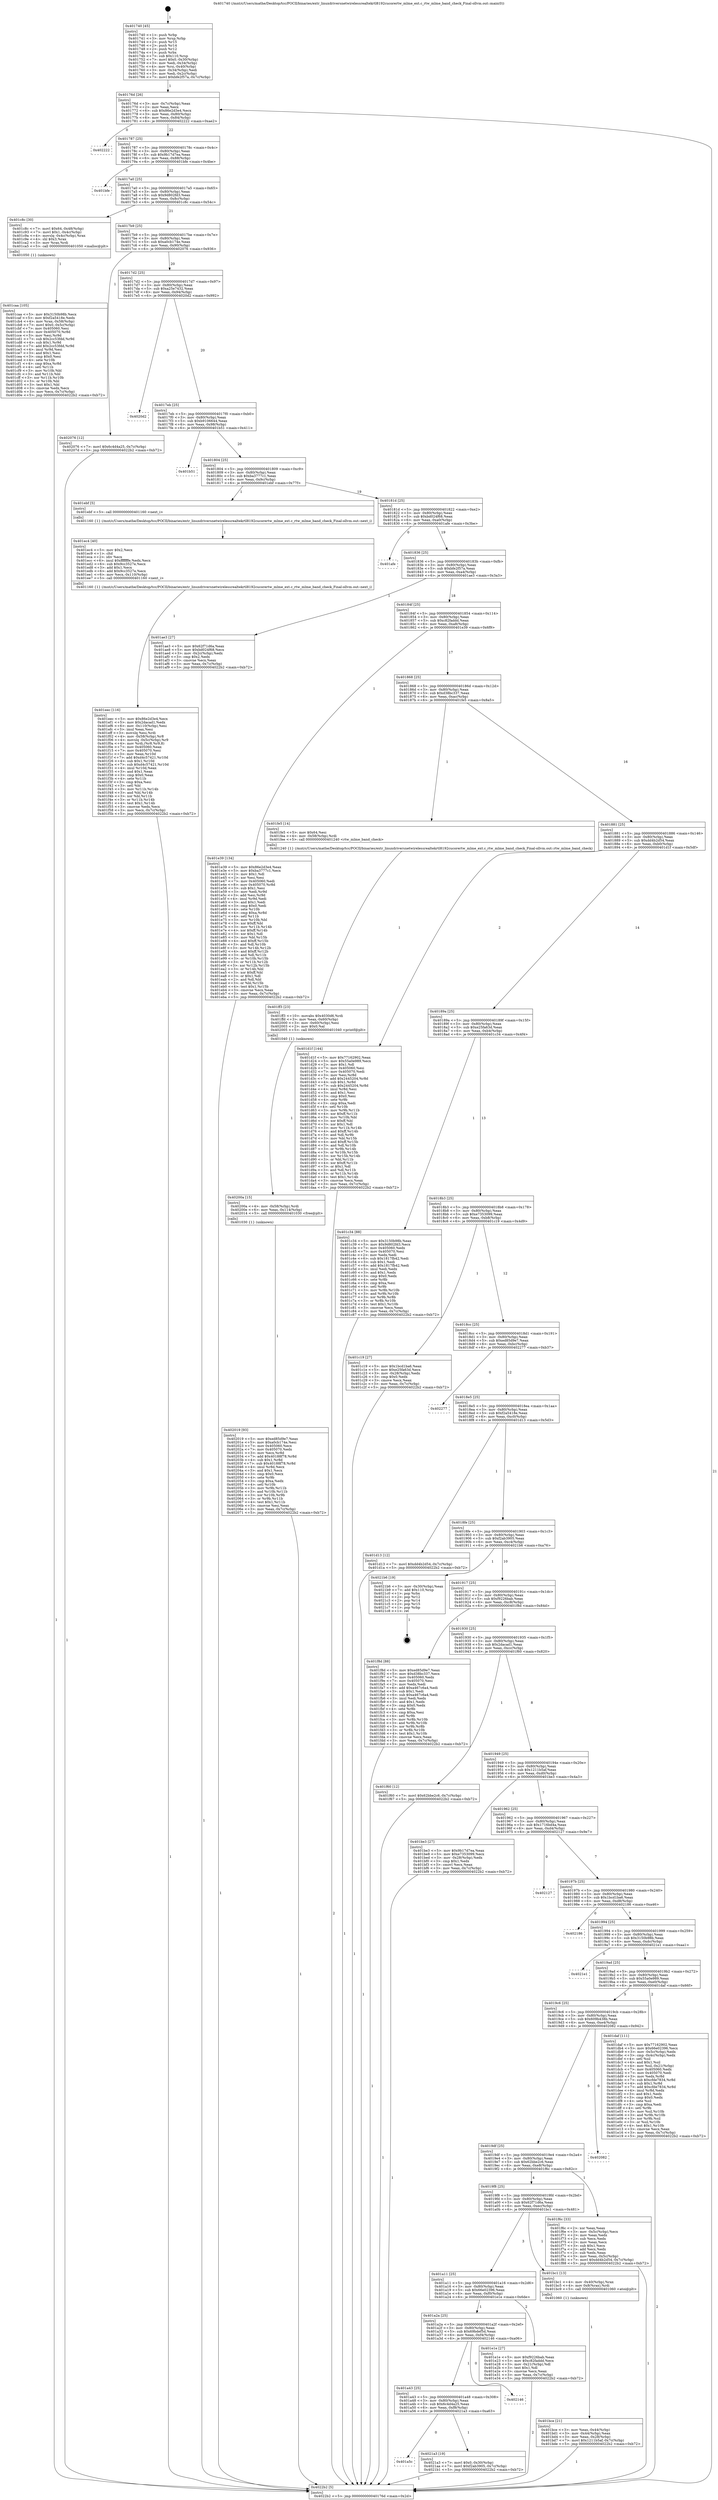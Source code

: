 digraph "0x401740" {
  label = "0x401740 (/mnt/c/Users/mathe/Desktop/tcc/POCII/binaries/extr_linuxdriversnetwirelessrealtekrtl8192cucorertw_mlme_ext.c_rtw_mlme_band_check_Final-ollvm.out::main(0))"
  labelloc = "t"
  node[shape=record]

  Entry [label="",width=0.3,height=0.3,shape=circle,fillcolor=black,style=filled]
  "0x40176d" [label="{
     0x40176d [26]\l
     | [instrs]\l
     &nbsp;&nbsp;0x40176d \<+3\>: mov -0x7c(%rbp),%eax\l
     &nbsp;&nbsp;0x401770 \<+2\>: mov %eax,%ecx\l
     &nbsp;&nbsp;0x401772 \<+6\>: sub $0x86e2d3e4,%ecx\l
     &nbsp;&nbsp;0x401778 \<+3\>: mov %eax,-0x80(%rbp)\l
     &nbsp;&nbsp;0x40177b \<+6\>: mov %ecx,-0x84(%rbp)\l
     &nbsp;&nbsp;0x401781 \<+6\>: je 0000000000402222 \<main+0xae2\>\l
  }"]
  "0x402222" [label="{
     0x402222\l
  }", style=dashed]
  "0x401787" [label="{
     0x401787 [25]\l
     | [instrs]\l
     &nbsp;&nbsp;0x401787 \<+5\>: jmp 000000000040178c \<main+0x4c\>\l
     &nbsp;&nbsp;0x40178c \<+3\>: mov -0x80(%rbp),%eax\l
     &nbsp;&nbsp;0x40178f \<+5\>: sub $0x9b17d7ea,%eax\l
     &nbsp;&nbsp;0x401794 \<+6\>: mov %eax,-0x88(%rbp)\l
     &nbsp;&nbsp;0x40179a \<+6\>: je 0000000000401bfe \<main+0x4be\>\l
  }"]
  Exit [label="",width=0.3,height=0.3,shape=circle,fillcolor=black,style=filled,peripheries=2]
  "0x401bfe" [label="{
     0x401bfe\l
  }", style=dashed]
  "0x4017a0" [label="{
     0x4017a0 [25]\l
     | [instrs]\l
     &nbsp;&nbsp;0x4017a0 \<+5\>: jmp 00000000004017a5 \<main+0x65\>\l
     &nbsp;&nbsp;0x4017a5 \<+3\>: mov -0x80(%rbp),%eax\l
     &nbsp;&nbsp;0x4017a8 \<+5\>: sub $0x9d802fd3,%eax\l
     &nbsp;&nbsp;0x4017ad \<+6\>: mov %eax,-0x8c(%rbp)\l
     &nbsp;&nbsp;0x4017b3 \<+6\>: je 0000000000401c8c \<main+0x54c\>\l
  }"]
  "0x401a5c" [label="{
     0x401a5c\l
  }", style=dashed]
  "0x401c8c" [label="{
     0x401c8c [30]\l
     | [instrs]\l
     &nbsp;&nbsp;0x401c8c \<+7\>: movl $0x64,-0x48(%rbp)\l
     &nbsp;&nbsp;0x401c93 \<+7\>: movl $0x1,-0x4c(%rbp)\l
     &nbsp;&nbsp;0x401c9a \<+4\>: movslq -0x4c(%rbp),%rax\l
     &nbsp;&nbsp;0x401c9e \<+4\>: shl $0x3,%rax\l
     &nbsp;&nbsp;0x401ca2 \<+3\>: mov %rax,%rdi\l
     &nbsp;&nbsp;0x401ca5 \<+5\>: call 0000000000401050 \<malloc@plt\>\l
     | [calls]\l
     &nbsp;&nbsp;0x401050 \{1\} (unknown)\l
  }"]
  "0x4017b9" [label="{
     0x4017b9 [25]\l
     | [instrs]\l
     &nbsp;&nbsp;0x4017b9 \<+5\>: jmp 00000000004017be \<main+0x7e\>\l
     &nbsp;&nbsp;0x4017be \<+3\>: mov -0x80(%rbp),%eax\l
     &nbsp;&nbsp;0x4017c1 \<+5\>: sub $0xa0cb174e,%eax\l
     &nbsp;&nbsp;0x4017c6 \<+6\>: mov %eax,-0x90(%rbp)\l
     &nbsp;&nbsp;0x4017cc \<+6\>: je 0000000000402076 \<main+0x936\>\l
  }"]
  "0x4021a3" [label="{
     0x4021a3 [19]\l
     | [instrs]\l
     &nbsp;&nbsp;0x4021a3 \<+7\>: movl $0x0,-0x30(%rbp)\l
     &nbsp;&nbsp;0x4021aa \<+7\>: movl $0xf2ab3905,-0x7c(%rbp)\l
     &nbsp;&nbsp;0x4021b1 \<+5\>: jmp 00000000004022b2 \<main+0xb72\>\l
  }"]
  "0x402076" [label="{
     0x402076 [12]\l
     | [instrs]\l
     &nbsp;&nbsp;0x402076 \<+7\>: movl $0x6c4d4a25,-0x7c(%rbp)\l
     &nbsp;&nbsp;0x40207d \<+5\>: jmp 00000000004022b2 \<main+0xb72\>\l
  }"]
  "0x4017d2" [label="{
     0x4017d2 [25]\l
     | [instrs]\l
     &nbsp;&nbsp;0x4017d2 \<+5\>: jmp 00000000004017d7 \<main+0x97\>\l
     &nbsp;&nbsp;0x4017d7 \<+3\>: mov -0x80(%rbp),%eax\l
     &nbsp;&nbsp;0x4017da \<+5\>: sub $0xa25e7432,%eax\l
     &nbsp;&nbsp;0x4017df \<+6\>: mov %eax,-0x94(%rbp)\l
     &nbsp;&nbsp;0x4017e5 \<+6\>: je 00000000004020d2 \<main+0x992\>\l
  }"]
  "0x401a43" [label="{
     0x401a43 [25]\l
     | [instrs]\l
     &nbsp;&nbsp;0x401a43 \<+5\>: jmp 0000000000401a48 \<main+0x308\>\l
     &nbsp;&nbsp;0x401a48 \<+3\>: mov -0x80(%rbp),%eax\l
     &nbsp;&nbsp;0x401a4b \<+5\>: sub $0x6c4d4a25,%eax\l
     &nbsp;&nbsp;0x401a50 \<+6\>: mov %eax,-0xf8(%rbp)\l
     &nbsp;&nbsp;0x401a56 \<+6\>: je 00000000004021a3 \<main+0xa63\>\l
  }"]
  "0x4020d2" [label="{
     0x4020d2\l
  }", style=dashed]
  "0x4017eb" [label="{
     0x4017eb [25]\l
     | [instrs]\l
     &nbsp;&nbsp;0x4017eb \<+5\>: jmp 00000000004017f0 \<main+0xb0\>\l
     &nbsp;&nbsp;0x4017f0 \<+3\>: mov -0x80(%rbp),%eax\l
     &nbsp;&nbsp;0x4017f3 \<+5\>: sub $0xb9106644,%eax\l
     &nbsp;&nbsp;0x4017f8 \<+6\>: mov %eax,-0x98(%rbp)\l
     &nbsp;&nbsp;0x4017fe \<+6\>: je 0000000000401b51 \<main+0x411\>\l
  }"]
  "0x402146" [label="{
     0x402146\l
  }", style=dashed]
  "0x401b51" [label="{
     0x401b51\l
  }", style=dashed]
  "0x401804" [label="{
     0x401804 [25]\l
     | [instrs]\l
     &nbsp;&nbsp;0x401804 \<+5\>: jmp 0000000000401809 \<main+0xc9\>\l
     &nbsp;&nbsp;0x401809 \<+3\>: mov -0x80(%rbp),%eax\l
     &nbsp;&nbsp;0x40180c \<+5\>: sub $0xba3777c1,%eax\l
     &nbsp;&nbsp;0x401811 \<+6\>: mov %eax,-0x9c(%rbp)\l
     &nbsp;&nbsp;0x401817 \<+6\>: je 0000000000401ebf \<main+0x77f\>\l
  }"]
  "0x402019" [label="{
     0x402019 [93]\l
     | [instrs]\l
     &nbsp;&nbsp;0x402019 \<+5\>: mov $0xed85d9e7,%eax\l
     &nbsp;&nbsp;0x40201e \<+5\>: mov $0xa0cb174e,%esi\l
     &nbsp;&nbsp;0x402023 \<+7\>: mov 0x405060,%ecx\l
     &nbsp;&nbsp;0x40202a \<+7\>: mov 0x405070,%edx\l
     &nbsp;&nbsp;0x402031 \<+3\>: mov %ecx,%r8d\l
     &nbsp;&nbsp;0x402034 \<+7\>: add $0x40188f78,%r8d\l
     &nbsp;&nbsp;0x40203b \<+4\>: sub $0x1,%r8d\l
     &nbsp;&nbsp;0x40203f \<+7\>: sub $0x40188f78,%r8d\l
     &nbsp;&nbsp;0x402046 \<+4\>: imul %r8d,%ecx\l
     &nbsp;&nbsp;0x40204a \<+3\>: and $0x1,%ecx\l
     &nbsp;&nbsp;0x40204d \<+3\>: cmp $0x0,%ecx\l
     &nbsp;&nbsp;0x402050 \<+4\>: sete %r9b\l
     &nbsp;&nbsp;0x402054 \<+3\>: cmp $0xa,%edx\l
     &nbsp;&nbsp;0x402057 \<+4\>: setl %r10b\l
     &nbsp;&nbsp;0x40205b \<+3\>: mov %r9b,%r11b\l
     &nbsp;&nbsp;0x40205e \<+3\>: and %r10b,%r11b\l
     &nbsp;&nbsp;0x402061 \<+3\>: xor %r10b,%r9b\l
     &nbsp;&nbsp;0x402064 \<+3\>: or %r9b,%r11b\l
     &nbsp;&nbsp;0x402067 \<+4\>: test $0x1,%r11b\l
     &nbsp;&nbsp;0x40206b \<+3\>: cmovne %esi,%eax\l
     &nbsp;&nbsp;0x40206e \<+3\>: mov %eax,-0x7c(%rbp)\l
     &nbsp;&nbsp;0x402071 \<+5\>: jmp 00000000004022b2 \<main+0xb72\>\l
  }"]
  "0x401ebf" [label="{
     0x401ebf [5]\l
     | [instrs]\l
     &nbsp;&nbsp;0x401ebf \<+5\>: call 0000000000401160 \<next_i\>\l
     | [calls]\l
     &nbsp;&nbsp;0x401160 \{1\} (/mnt/c/Users/mathe/Desktop/tcc/POCII/binaries/extr_linuxdriversnetwirelessrealtekrtl8192cucorertw_mlme_ext.c_rtw_mlme_band_check_Final-ollvm.out::next_i)\l
  }"]
  "0x40181d" [label="{
     0x40181d [25]\l
     | [instrs]\l
     &nbsp;&nbsp;0x40181d \<+5\>: jmp 0000000000401822 \<main+0xe2\>\l
     &nbsp;&nbsp;0x401822 \<+3\>: mov -0x80(%rbp),%eax\l
     &nbsp;&nbsp;0x401825 \<+5\>: sub $0xbd024f68,%eax\l
     &nbsp;&nbsp;0x40182a \<+6\>: mov %eax,-0xa0(%rbp)\l
     &nbsp;&nbsp;0x401830 \<+6\>: je 0000000000401afe \<main+0x3be\>\l
  }"]
  "0x40200a" [label="{
     0x40200a [15]\l
     | [instrs]\l
     &nbsp;&nbsp;0x40200a \<+4\>: mov -0x58(%rbp),%rdi\l
     &nbsp;&nbsp;0x40200e \<+6\>: mov %eax,-0x114(%rbp)\l
     &nbsp;&nbsp;0x402014 \<+5\>: call 0000000000401030 \<free@plt\>\l
     | [calls]\l
     &nbsp;&nbsp;0x401030 \{1\} (unknown)\l
  }"]
  "0x401afe" [label="{
     0x401afe\l
  }", style=dashed]
  "0x401836" [label="{
     0x401836 [25]\l
     | [instrs]\l
     &nbsp;&nbsp;0x401836 \<+5\>: jmp 000000000040183b \<main+0xfb\>\l
     &nbsp;&nbsp;0x40183b \<+3\>: mov -0x80(%rbp),%eax\l
     &nbsp;&nbsp;0x40183e \<+5\>: sub $0xbfe2f57a,%eax\l
     &nbsp;&nbsp;0x401843 \<+6\>: mov %eax,-0xa4(%rbp)\l
     &nbsp;&nbsp;0x401849 \<+6\>: je 0000000000401ae3 \<main+0x3a3\>\l
  }"]
  "0x401ff3" [label="{
     0x401ff3 [23]\l
     | [instrs]\l
     &nbsp;&nbsp;0x401ff3 \<+10\>: movabs $0x4030d6,%rdi\l
     &nbsp;&nbsp;0x401ffd \<+3\>: mov %eax,-0x60(%rbp)\l
     &nbsp;&nbsp;0x402000 \<+3\>: mov -0x60(%rbp),%esi\l
     &nbsp;&nbsp;0x402003 \<+2\>: mov $0x0,%al\l
     &nbsp;&nbsp;0x402005 \<+5\>: call 0000000000401040 \<printf@plt\>\l
     | [calls]\l
     &nbsp;&nbsp;0x401040 \{1\} (unknown)\l
  }"]
  "0x401ae3" [label="{
     0x401ae3 [27]\l
     | [instrs]\l
     &nbsp;&nbsp;0x401ae3 \<+5\>: mov $0x62f71d6a,%eax\l
     &nbsp;&nbsp;0x401ae8 \<+5\>: mov $0xbd024f68,%ecx\l
     &nbsp;&nbsp;0x401aed \<+3\>: mov -0x2c(%rbp),%edx\l
     &nbsp;&nbsp;0x401af0 \<+3\>: cmp $0x2,%edx\l
     &nbsp;&nbsp;0x401af3 \<+3\>: cmovne %ecx,%eax\l
     &nbsp;&nbsp;0x401af6 \<+3\>: mov %eax,-0x7c(%rbp)\l
     &nbsp;&nbsp;0x401af9 \<+5\>: jmp 00000000004022b2 \<main+0xb72\>\l
  }"]
  "0x40184f" [label="{
     0x40184f [25]\l
     | [instrs]\l
     &nbsp;&nbsp;0x40184f \<+5\>: jmp 0000000000401854 \<main+0x114\>\l
     &nbsp;&nbsp;0x401854 \<+3\>: mov -0x80(%rbp),%eax\l
     &nbsp;&nbsp;0x401857 \<+5\>: sub $0xc82faddd,%eax\l
     &nbsp;&nbsp;0x40185c \<+6\>: mov %eax,-0xa8(%rbp)\l
     &nbsp;&nbsp;0x401862 \<+6\>: je 0000000000401e39 \<main+0x6f9\>\l
  }"]
  "0x4022b2" [label="{
     0x4022b2 [5]\l
     | [instrs]\l
     &nbsp;&nbsp;0x4022b2 \<+5\>: jmp 000000000040176d \<main+0x2d\>\l
  }"]
  "0x401740" [label="{
     0x401740 [45]\l
     | [instrs]\l
     &nbsp;&nbsp;0x401740 \<+1\>: push %rbp\l
     &nbsp;&nbsp;0x401741 \<+3\>: mov %rsp,%rbp\l
     &nbsp;&nbsp;0x401744 \<+2\>: push %r15\l
     &nbsp;&nbsp;0x401746 \<+2\>: push %r14\l
     &nbsp;&nbsp;0x401748 \<+2\>: push %r12\l
     &nbsp;&nbsp;0x40174a \<+1\>: push %rbx\l
     &nbsp;&nbsp;0x40174b \<+7\>: sub $0x110,%rsp\l
     &nbsp;&nbsp;0x401752 \<+7\>: movl $0x0,-0x30(%rbp)\l
     &nbsp;&nbsp;0x401759 \<+3\>: mov %edi,-0x34(%rbp)\l
     &nbsp;&nbsp;0x40175c \<+4\>: mov %rsi,-0x40(%rbp)\l
     &nbsp;&nbsp;0x401760 \<+3\>: mov -0x34(%rbp),%edi\l
     &nbsp;&nbsp;0x401763 \<+3\>: mov %edi,-0x2c(%rbp)\l
     &nbsp;&nbsp;0x401766 \<+7\>: movl $0xbfe2f57a,-0x7c(%rbp)\l
  }"]
  "0x401eec" [label="{
     0x401eec [116]\l
     | [instrs]\l
     &nbsp;&nbsp;0x401eec \<+5\>: mov $0x86e2d3e4,%ecx\l
     &nbsp;&nbsp;0x401ef1 \<+5\>: mov $0x2dacad1,%edx\l
     &nbsp;&nbsp;0x401ef6 \<+6\>: mov -0x110(%rbp),%esi\l
     &nbsp;&nbsp;0x401efc \<+3\>: imul %eax,%esi\l
     &nbsp;&nbsp;0x401eff \<+3\>: movslq %esi,%rdi\l
     &nbsp;&nbsp;0x401f02 \<+4\>: mov -0x58(%rbp),%r8\l
     &nbsp;&nbsp;0x401f06 \<+4\>: movslq -0x5c(%rbp),%r9\l
     &nbsp;&nbsp;0x401f0a \<+4\>: mov %rdi,(%r8,%r9,8)\l
     &nbsp;&nbsp;0x401f0e \<+7\>: mov 0x405060,%eax\l
     &nbsp;&nbsp;0x401f15 \<+7\>: mov 0x405070,%esi\l
     &nbsp;&nbsp;0x401f1c \<+3\>: mov %eax,%r10d\l
     &nbsp;&nbsp;0x401f1f \<+7\>: add $0xd4c57421,%r10d\l
     &nbsp;&nbsp;0x401f26 \<+4\>: sub $0x1,%r10d\l
     &nbsp;&nbsp;0x401f2a \<+7\>: sub $0xd4c57421,%r10d\l
     &nbsp;&nbsp;0x401f31 \<+4\>: imul %r10d,%eax\l
     &nbsp;&nbsp;0x401f35 \<+3\>: and $0x1,%eax\l
     &nbsp;&nbsp;0x401f38 \<+3\>: cmp $0x0,%eax\l
     &nbsp;&nbsp;0x401f3b \<+4\>: sete %r11b\l
     &nbsp;&nbsp;0x401f3f \<+3\>: cmp $0xa,%esi\l
     &nbsp;&nbsp;0x401f42 \<+3\>: setl %bl\l
     &nbsp;&nbsp;0x401f45 \<+3\>: mov %r11b,%r14b\l
     &nbsp;&nbsp;0x401f48 \<+3\>: and %bl,%r14b\l
     &nbsp;&nbsp;0x401f4b \<+3\>: xor %bl,%r11b\l
     &nbsp;&nbsp;0x401f4e \<+3\>: or %r11b,%r14b\l
     &nbsp;&nbsp;0x401f51 \<+4\>: test $0x1,%r14b\l
     &nbsp;&nbsp;0x401f55 \<+3\>: cmovne %edx,%ecx\l
     &nbsp;&nbsp;0x401f58 \<+3\>: mov %ecx,-0x7c(%rbp)\l
     &nbsp;&nbsp;0x401f5b \<+5\>: jmp 00000000004022b2 \<main+0xb72\>\l
  }"]
  "0x401e39" [label="{
     0x401e39 [134]\l
     | [instrs]\l
     &nbsp;&nbsp;0x401e39 \<+5\>: mov $0x86e2d3e4,%eax\l
     &nbsp;&nbsp;0x401e3e \<+5\>: mov $0xba3777c1,%ecx\l
     &nbsp;&nbsp;0x401e43 \<+2\>: mov $0x1,%dl\l
     &nbsp;&nbsp;0x401e45 \<+2\>: xor %esi,%esi\l
     &nbsp;&nbsp;0x401e47 \<+7\>: mov 0x405060,%edi\l
     &nbsp;&nbsp;0x401e4e \<+8\>: mov 0x405070,%r8d\l
     &nbsp;&nbsp;0x401e56 \<+3\>: sub $0x1,%esi\l
     &nbsp;&nbsp;0x401e59 \<+3\>: mov %edi,%r9d\l
     &nbsp;&nbsp;0x401e5c \<+3\>: add %esi,%r9d\l
     &nbsp;&nbsp;0x401e5f \<+4\>: imul %r9d,%edi\l
     &nbsp;&nbsp;0x401e63 \<+3\>: and $0x1,%edi\l
     &nbsp;&nbsp;0x401e66 \<+3\>: cmp $0x0,%edi\l
     &nbsp;&nbsp;0x401e69 \<+4\>: sete %r10b\l
     &nbsp;&nbsp;0x401e6d \<+4\>: cmp $0xa,%r8d\l
     &nbsp;&nbsp;0x401e71 \<+4\>: setl %r11b\l
     &nbsp;&nbsp;0x401e75 \<+3\>: mov %r10b,%bl\l
     &nbsp;&nbsp;0x401e78 \<+3\>: xor $0xff,%bl\l
     &nbsp;&nbsp;0x401e7b \<+3\>: mov %r11b,%r14b\l
     &nbsp;&nbsp;0x401e7e \<+4\>: xor $0xff,%r14b\l
     &nbsp;&nbsp;0x401e82 \<+3\>: xor $0x1,%dl\l
     &nbsp;&nbsp;0x401e85 \<+3\>: mov %bl,%r15b\l
     &nbsp;&nbsp;0x401e88 \<+4\>: and $0xff,%r15b\l
     &nbsp;&nbsp;0x401e8c \<+3\>: and %dl,%r10b\l
     &nbsp;&nbsp;0x401e8f \<+3\>: mov %r14b,%r12b\l
     &nbsp;&nbsp;0x401e92 \<+4\>: and $0xff,%r12b\l
     &nbsp;&nbsp;0x401e96 \<+3\>: and %dl,%r11b\l
     &nbsp;&nbsp;0x401e99 \<+3\>: or %r10b,%r15b\l
     &nbsp;&nbsp;0x401e9c \<+3\>: or %r11b,%r12b\l
     &nbsp;&nbsp;0x401e9f \<+3\>: xor %r12b,%r15b\l
     &nbsp;&nbsp;0x401ea2 \<+3\>: or %r14b,%bl\l
     &nbsp;&nbsp;0x401ea5 \<+3\>: xor $0xff,%bl\l
     &nbsp;&nbsp;0x401ea8 \<+3\>: or $0x1,%dl\l
     &nbsp;&nbsp;0x401eab \<+2\>: and %dl,%bl\l
     &nbsp;&nbsp;0x401ead \<+3\>: or %bl,%r15b\l
     &nbsp;&nbsp;0x401eb0 \<+4\>: test $0x1,%r15b\l
     &nbsp;&nbsp;0x401eb4 \<+3\>: cmovne %ecx,%eax\l
     &nbsp;&nbsp;0x401eb7 \<+3\>: mov %eax,-0x7c(%rbp)\l
     &nbsp;&nbsp;0x401eba \<+5\>: jmp 00000000004022b2 \<main+0xb72\>\l
  }"]
  "0x401868" [label="{
     0x401868 [25]\l
     | [instrs]\l
     &nbsp;&nbsp;0x401868 \<+5\>: jmp 000000000040186d \<main+0x12d\>\l
     &nbsp;&nbsp;0x40186d \<+3\>: mov -0x80(%rbp),%eax\l
     &nbsp;&nbsp;0x401870 \<+5\>: sub $0xd38bc337,%eax\l
     &nbsp;&nbsp;0x401875 \<+6\>: mov %eax,-0xac(%rbp)\l
     &nbsp;&nbsp;0x40187b \<+6\>: je 0000000000401fe5 \<main+0x8a5\>\l
  }"]
  "0x401ec4" [label="{
     0x401ec4 [40]\l
     | [instrs]\l
     &nbsp;&nbsp;0x401ec4 \<+5\>: mov $0x2,%ecx\l
     &nbsp;&nbsp;0x401ec9 \<+1\>: cltd\l
     &nbsp;&nbsp;0x401eca \<+2\>: idiv %ecx\l
     &nbsp;&nbsp;0x401ecc \<+6\>: imul $0xfffffffe,%edx,%ecx\l
     &nbsp;&nbsp;0x401ed2 \<+6\>: sub $0x9cc3527e,%ecx\l
     &nbsp;&nbsp;0x401ed8 \<+3\>: add $0x1,%ecx\l
     &nbsp;&nbsp;0x401edb \<+6\>: add $0x9cc3527e,%ecx\l
     &nbsp;&nbsp;0x401ee1 \<+6\>: mov %ecx,-0x110(%rbp)\l
     &nbsp;&nbsp;0x401ee7 \<+5\>: call 0000000000401160 \<next_i\>\l
     | [calls]\l
     &nbsp;&nbsp;0x401160 \{1\} (/mnt/c/Users/mathe/Desktop/tcc/POCII/binaries/extr_linuxdriversnetwirelessrealtekrtl8192cucorertw_mlme_ext.c_rtw_mlme_band_check_Final-ollvm.out::next_i)\l
  }"]
  "0x401fe5" [label="{
     0x401fe5 [14]\l
     | [instrs]\l
     &nbsp;&nbsp;0x401fe5 \<+5\>: mov $0x64,%esi\l
     &nbsp;&nbsp;0x401fea \<+4\>: mov -0x58(%rbp),%rdi\l
     &nbsp;&nbsp;0x401fee \<+5\>: call 0000000000401240 \<rtw_mlme_band_check\>\l
     | [calls]\l
     &nbsp;&nbsp;0x401240 \{1\} (/mnt/c/Users/mathe/Desktop/tcc/POCII/binaries/extr_linuxdriversnetwirelessrealtekrtl8192cucorertw_mlme_ext.c_rtw_mlme_band_check_Final-ollvm.out::rtw_mlme_band_check)\l
  }"]
  "0x401881" [label="{
     0x401881 [25]\l
     | [instrs]\l
     &nbsp;&nbsp;0x401881 \<+5\>: jmp 0000000000401886 \<main+0x146\>\l
     &nbsp;&nbsp;0x401886 \<+3\>: mov -0x80(%rbp),%eax\l
     &nbsp;&nbsp;0x401889 \<+5\>: sub $0xdd4b2d54,%eax\l
     &nbsp;&nbsp;0x40188e \<+6\>: mov %eax,-0xb0(%rbp)\l
     &nbsp;&nbsp;0x401894 \<+6\>: je 0000000000401d1f \<main+0x5df\>\l
  }"]
  "0x401a2a" [label="{
     0x401a2a [25]\l
     | [instrs]\l
     &nbsp;&nbsp;0x401a2a \<+5\>: jmp 0000000000401a2f \<main+0x2ef\>\l
     &nbsp;&nbsp;0x401a2f \<+3\>: mov -0x80(%rbp),%eax\l
     &nbsp;&nbsp;0x401a32 \<+5\>: sub $0x69bdef5d,%eax\l
     &nbsp;&nbsp;0x401a37 \<+6\>: mov %eax,-0xf4(%rbp)\l
     &nbsp;&nbsp;0x401a3d \<+6\>: je 0000000000402146 \<main+0xa06\>\l
  }"]
  "0x401d1f" [label="{
     0x401d1f [144]\l
     | [instrs]\l
     &nbsp;&nbsp;0x401d1f \<+5\>: mov $0x77162902,%eax\l
     &nbsp;&nbsp;0x401d24 \<+5\>: mov $0x55a0e989,%ecx\l
     &nbsp;&nbsp;0x401d29 \<+2\>: mov $0x1,%dl\l
     &nbsp;&nbsp;0x401d2b \<+7\>: mov 0x405060,%esi\l
     &nbsp;&nbsp;0x401d32 \<+7\>: mov 0x405070,%edi\l
     &nbsp;&nbsp;0x401d39 \<+3\>: mov %esi,%r8d\l
     &nbsp;&nbsp;0x401d3c \<+7\>: add $0x2445204,%r8d\l
     &nbsp;&nbsp;0x401d43 \<+4\>: sub $0x1,%r8d\l
     &nbsp;&nbsp;0x401d47 \<+7\>: sub $0x2445204,%r8d\l
     &nbsp;&nbsp;0x401d4e \<+4\>: imul %r8d,%esi\l
     &nbsp;&nbsp;0x401d52 \<+3\>: and $0x1,%esi\l
     &nbsp;&nbsp;0x401d55 \<+3\>: cmp $0x0,%esi\l
     &nbsp;&nbsp;0x401d58 \<+4\>: sete %r9b\l
     &nbsp;&nbsp;0x401d5c \<+3\>: cmp $0xa,%edi\l
     &nbsp;&nbsp;0x401d5f \<+4\>: setl %r10b\l
     &nbsp;&nbsp;0x401d63 \<+3\>: mov %r9b,%r11b\l
     &nbsp;&nbsp;0x401d66 \<+4\>: xor $0xff,%r11b\l
     &nbsp;&nbsp;0x401d6a \<+3\>: mov %r10b,%bl\l
     &nbsp;&nbsp;0x401d6d \<+3\>: xor $0xff,%bl\l
     &nbsp;&nbsp;0x401d70 \<+3\>: xor $0x1,%dl\l
     &nbsp;&nbsp;0x401d73 \<+3\>: mov %r11b,%r14b\l
     &nbsp;&nbsp;0x401d76 \<+4\>: and $0xff,%r14b\l
     &nbsp;&nbsp;0x401d7a \<+3\>: and %dl,%r9b\l
     &nbsp;&nbsp;0x401d7d \<+3\>: mov %bl,%r15b\l
     &nbsp;&nbsp;0x401d80 \<+4\>: and $0xff,%r15b\l
     &nbsp;&nbsp;0x401d84 \<+3\>: and %dl,%r10b\l
     &nbsp;&nbsp;0x401d87 \<+3\>: or %r9b,%r14b\l
     &nbsp;&nbsp;0x401d8a \<+3\>: or %r10b,%r15b\l
     &nbsp;&nbsp;0x401d8d \<+3\>: xor %r15b,%r14b\l
     &nbsp;&nbsp;0x401d90 \<+3\>: or %bl,%r11b\l
     &nbsp;&nbsp;0x401d93 \<+4\>: xor $0xff,%r11b\l
     &nbsp;&nbsp;0x401d97 \<+3\>: or $0x1,%dl\l
     &nbsp;&nbsp;0x401d9a \<+3\>: and %dl,%r11b\l
     &nbsp;&nbsp;0x401d9d \<+3\>: or %r11b,%r14b\l
     &nbsp;&nbsp;0x401da0 \<+4\>: test $0x1,%r14b\l
     &nbsp;&nbsp;0x401da4 \<+3\>: cmovne %ecx,%eax\l
     &nbsp;&nbsp;0x401da7 \<+3\>: mov %eax,-0x7c(%rbp)\l
     &nbsp;&nbsp;0x401daa \<+5\>: jmp 00000000004022b2 \<main+0xb72\>\l
  }"]
  "0x40189a" [label="{
     0x40189a [25]\l
     | [instrs]\l
     &nbsp;&nbsp;0x40189a \<+5\>: jmp 000000000040189f \<main+0x15f\>\l
     &nbsp;&nbsp;0x40189f \<+3\>: mov -0x80(%rbp),%eax\l
     &nbsp;&nbsp;0x4018a2 \<+5\>: sub $0xe25fa63d,%eax\l
     &nbsp;&nbsp;0x4018a7 \<+6\>: mov %eax,-0xb4(%rbp)\l
     &nbsp;&nbsp;0x4018ad \<+6\>: je 0000000000401c34 \<main+0x4f4\>\l
  }"]
  "0x401e1e" [label="{
     0x401e1e [27]\l
     | [instrs]\l
     &nbsp;&nbsp;0x401e1e \<+5\>: mov $0xf9226bab,%eax\l
     &nbsp;&nbsp;0x401e23 \<+5\>: mov $0xc82faddd,%ecx\l
     &nbsp;&nbsp;0x401e28 \<+3\>: mov -0x21(%rbp),%dl\l
     &nbsp;&nbsp;0x401e2b \<+3\>: test $0x1,%dl\l
     &nbsp;&nbsp;0x401e2e \<+3\>: cmovne %ecx,%eax\l
     &nbsp;&nbsp;0x401e31 \<+3\>: mov %eax,-0x7c(%rbp)\l
     &nbsp;&nbsp;0x401e34 \<+5\>: jmp 00000000004022b2 \<main+0xb72\>\l
  }"]
  "0x401c34" [label="{
     0x401c34 [88]\l
     | [instrs]\l
     &nbsp;&nbsp;0x401c34 \<+5\>: mov $0x3150b98b,%eax\l
     &nbsp;&nbsp;0x401c39 \<+5\>: mov $0x9d802fd3,%ecx\l
     &nbsp;&nbsp;0x401c3e \<+7\>: mov 0x405060,%edx\l
     &nbsp;&nbsp;0x401c45 \<+7\>: mov 0x405070,%esi\l
     &nbsp;&nbsp;0x401c4c \<+2\>: mov %edx,%edi\l
     &nbsp;&nbsp;0x401c4e \<+6\>: sub $0x1817fb42,%edi\l
     &nbsp;&nbsp;0x401c54 \<+3\>: sub $0x1,%edi\l
     &nbsp;&nbsp;0x401c57 \<+6\>: add $0x1817fb42,%edi\l
     &nbsp;&nbsp;0x401c5d \<+3\>: imul %edi,%edx\l
     &nbsp;&nbsp;0x401c60 \<+3\>: and $0x1,%edx\l
     &nbsp;&nbsp;0x401c63 \<+3\>: cmp $0x0,%edx\l
     &nbsp;&nbsp;0x401c66 \<+4\>: sete %r8b\l
     &nbsp;&nbsp;0x401c6a \<+3\>: cmp $0xa,%esi\l
     &nbsp;&nbsp;0x401c6d \<+4\>: setl %r9b\l
     &nbsp;&nbsp;0x401c71 \<+3\>: mov %r8b,%r10b\l
     &nbsp;&nbsp;0x401c74 \<+3\>: and %r9b,%r10b\l
     &nbsp;&nbsp;0x401c77 \<+3\>: xor %r9b,%r8b\l
     &nbsp;&nbsp;0x401c7a \<+3\>: or %r8b,%r10b\l
     &nbsp;&nbsp;0x401c7d \<+4\>: test $0x1,%r10b\l
     &nbsp;&nbsp;0x401c81 \<+3\>: cmovne %ecx,%eax\l
     &nbsp;&nbsp;0x401c84 \<+3\>: mov %eax,-0x7c(%rbp)\l
     &nbsp;&nbsp;0x401c87 \<+5\>: jmp 00000000004022b2 \<main+0xb72\>\l
  }"]
  "0x4018b3" [label="{
     0x4018b3 [25]\l
     | [instrs]\l
     &nbsp;&nbsp;0x4018b3 \<+5\>: jmp 00000000004018b8 \<main+0x178\>\l
     &nbsp;&nbsp;0x4018b8 \<+3\>: mov -0x80(%rbp),%eax\l
     &nbsp;&nbsp;0x4018bb \<+5\>: sub $0xe7353099,%eax\l
     &nbsp;&nbsp;0x4018c0 \<+6\>: mov %eax,-0xb8(%rbp)\l
     &nbsp;&nbsp;0x4018c6 \<+6\>: je 0000000000401c19 \<main+0x4d9\>\l
  }"]
  "0x401caa" [label="{
     0x401caa [105]\l
     | [instrs]\l
     &nbsp;&nbsp;0x401caa \<+5\>: mov $0x3150b98b,%ecx\l
     &nbsp;&nbsp;0x401caf \<+5\>: mov $0xf2a5418e,%edx\l
     &nbsp;&nbsp;0x401cb4 \<+4\>: mov %rax,-0x58(%rbp)\l
     &nbsp;&nbsp;0x401cb8 \<+7\>: movl $0x0,-0x5c(%rbp)\l
     &nbsp;&nbsp;0x401cbf \<+7\>: mov 0x405060,%esi\l
     &nbsp;&nbsp;0x401cc6 \<+8\>: mov 0x405070,%r8d\l
     &nbsp;&nbsp;0x401cce \<+3\>: mov %esi,%r9d\l
     &nbsp;&nbsp;0x401cd1 \<+7\>: sub $0x2cc53fdd,%r9d\l
     &nbsp;&nbsp;0x401cd8 \<+4\>: sub $0x1,%r9d\l
     &nbsp;&nbsp;0x401cdc \<+7\>: add $0x2cc53fdd,%r9d\l
     &nbsp;&nbsp;0x401ce3 \<+4\>: imul %r9d,%esi\l
     &nbsp;&nbsp;0x401ce7 \<+3\>: and $0x1,%esi\l
     &nbsp;&nbsp;0x401cea \<+3\>: cmp $0x0,%esi\l
     &nbsp;&nbsp;0x401ced \<+4\>: sete %r10b\l
     &nbsp;&nbsp;0x401cf1 \<+4\>: cmp $0xa,%r8d\l
     &nbsp;&nbsp;0x401cf5 \<+4\>: setl %r11b\l
     &nbsp;&nbsp;0x401cf9 \<+3\>: mov %r10b,%bl\l
     &nbsp;&nbsp;0x401cfc \<+3\>: and %r11b,%bl\l
     &nbsp;&nbsp;0x401cff \<+3\>: xor %r11b,%r10b\l
     &nbsp;&nbsp;0x401d02 \<+3\>: or %r10b,%bl\l
     &nbsp;&nbsp;0x401d05 \<+3\>: test $0x1,%bl\l
     &nbsp;&nbsp;0x401d08 \<+3\>: cmovne %edx,%ecx\l
     &nbsp;&nbsp;0x401d0b \<+3\>: mov %ecx,-0x7c(%rbp)\l
     &nbsp;&nbsp;0x401d0e \<+5\>: jmp 00000000004022b2 \<main+0xb72\>\l
  }"]
  "0x401c19" [label="{
     0x401c19 [27]\l
     | [instrs]\l
     &nbsp;&nbsp;0x401c19 \<+5\>: mov $0x1bcd1ba6,%eax\l
     &nbsp;&nbsp;0x401c1e \<+5\>: mov $0xe25fa63d,%ecx\l
     &nbsp;&nbsp;0x401c23 \<+3\>: mov -0x28(%rbp),%edx\l
     &nbsp;&nbsp;0x401c26 \<+3\>: cmp $0x0,%edx\l
     &nbsp;&nbsp;0x401c29 \<+3\>: cmove %ecx,%eax\l
     &nbsp;&nbsp;0x401c2c \<+3\>: mov %eax,-0x7c(%rbp)\l
     &nbsp;&nbsp;0x401c2f \<+5\>: jmp 00000000004022b2 \<main+0xb72\>\l
  }"]
  "0x4018cc" [label="{
     0x4018cc [25]\l
     | [instrs]\l
     &nbsp;&nbsp;0x4018cc \<+5\>: jmp 00000000004018d1 \<main+0x191\>\l
     &nbsp;&nbsp;0x4018d1 \<+3\>: mov -0x80(%rbp),%eax\l
     &nbsp;&nbsp;0x4018d4 \<+5\>: sub $0xed85d9e7,%eax\l
     &nbsp;&nbsp;0x4018d9 \<+6\>: mov %eax,-0xbc(%rbp)\l
     &nbsp;&nbsp;0x4018df \<+6\>: je 0000000000402277 \<main+0xb37\>\l
  }"]
  "0x401bce" [label="{
     0x401bce [21]\l
     | [instrs]\l
     &nbsp;&nbsp;0x401bce \<+3\>: mov %eax,-0x44(%rbp)\l
     &nbsp;&nbsp;0x401bd1 \<+3\>: mov -0x44(%rbp),%eax\l
     &nbsp;&nbsp;0x401bd4 \<+3\>: mov %eax,-0x28(%rbp)\l
     &nbsp;&nbsp;0x401bd7 \<+7\>: movl $0x1211b5af,-0x7c(%rbp)\l
     &nbsp;&nbsp;0x401bde \<+5\>: jmp 00000000004022b2 \<main+0xb72\>\l
  }"]
  "0x402277" [label="{
     0x402277\l
  }", style=dashed]
  "0x4018e5" [label="{
     0x4018e5 [25]\l
     | [instrs]\l
     &nbsp;&nbsp;0x4018e5 \<+5\>: jmp 00000000004018ea \<main+0x1aa\>\l
     &nbsp;&nbsp;0x4018ea \<+3\>: mov -0x80(%rbp),%eax\l
     &nbsp;&nbsp;0x4018ed \<+5\>: sub $0xf2a5418e,%eax\l
     &nbsp;&nbsp;0x4018f2 \<+6\>: mov %eax,-0xc0(%rbp)\l
     &nbsp;&nbsp;0x4018f8 \<+6\>: je 0000000000401d13 \<main+0x5d3\>\l
  }"]
  "0x401a11" [label="{
     0x401a11 [25]\l
     | [instrs]\l
     &nbsp;&nbsp;0x401a11 \<+5\>: jmp 0000000000401a16 \<main+0x2d6\>\l
     &nbsp;&nbsp;0x401a16 \<+3\>: mov -0x80(%rbp),%eax\l
     &nbsp;&nbsp;0x401a19 \<+5\>: sub $0x66e02396,%eax\l
     &nbsp;&nbsp;0x401a1e \<+6\>: mov %eax,-0xf0(%rbp)\l
     &nbsp;&nbsp;0x401a24 \<+6\>: je 0000000000401e1e \<main+0x6de\>\l
  }"]
  "0x401d13" [label="{
     0x401d13 [12]\l
     | [instrs]\l
     &nbsp;&nbsp;0x401d13 \<+7\>: movl $0xdd4b2d54,-0x7c(%rbp)\l
     &nbsp;&nbsp;0x401d1a \<+5\>: jmp 00000000004022b2 \<main+0xb72\>\l
  }"]
  "0x4018fe" [label="{
     0x4018fe [25]\l
     | [instrs]\l
     &nbsp;&nbsp;0x4018fe \<+5\>: jmp 0000000000401903 \<main+0x1c3\>\l
     &nbsp;&nbsp;0x401903 \<+3\>: mov -0x80(%rbp),%eax\l
     &nbsp;&nbsp;0x401906 \<+5\>: sub $0xf2ab3905,%eax\l
     &nbsp;&nbsp;0x40190b \<+6\>: mov %eax,-0xc4(%rbp)\l
     &nbsp;&nbsp;0x401911 \<+6\>: je 00000000004021b6 \<main+0xa76\>\l
  }"]
  "0x401bc1" [label="{
     0x401bc1 [13]\l
     | [instrs]\l
     &nbsp;&nbsp;0x401bc1 \<+4\>: mov -0x40(%rbp),%rax\l
     &nbsp;&nbsp;0x401bc5 \<+4\>: mov 0x8(%rax),%rdi\l
     &nbsp;&nbsp;0x401bc9 \<+5\>: call 0000000000401060 \<atoi@plt\>\l
     | [calls]\l
     &nbsp;&nbsp;0x401060 \{1\} (unknown)\l
  }"]
  "0x4021b6" [label="{
     0x4021b6 [19]\l
     | [instrs]\l
     &nbsp;&nbsp;0x4021b6 \<+3\>: mov -0x30(%rbp),%eax\l
     &nbsp;&nbsp;0x4021b9 \<+7\>: add $0x110,%rsp\l
     &nbsp;&nbsp;0x4021c0 \<+1\>: pop %rbx\l
     &nbsp;&nbsp;0x4021c1 \<+2\>: pop %r12\l
     &nbsp;&nbsp;0x4021c3 \<+2\>: pop %r14\l
     &nbsp;&nbsp;0x4021c5 \<+2\>: pop %r15\l
     &nbsp;&nbsp;0x4021c7 \<+1\>: pop %rbp\l
     &nbsp;&nbsp;0x4021c8 \<+1\>: ret\l
  }"]
  "0x401917" [label="{
     0x401917 [25]\l
     | [instrs]\l
     &nbsp;&nbsp;0x401917 \<+5\>: jmp 000000000040191c \<main+0x1dc\>\l
     &nbsp;&nbsp;0x40191c \<+3\>: mov -0x80(%rbp),%eax\l
     &nbsp;&nbsp;0x40191f \<+5\>: sub $0xf9226bab,%eax\l
     &nbsp;&nbsp;0x401924 \<+6\>: mov %eax,-0xc8(%rbp)\l
     &nbsp;&nbsp;0x40192a \<+6\>: je 0000000000401f8d \<main+0x84d\>\l
  }"]
  "0x4019f8" [label="{
     0x4019f8 [25]\l
     | [instrs]\l
     &nbsp;&nbsp;0x4019f8 \<+5\>: jmp 00000000004019fd \<main+0x2bd\>\l
     &nbsp;&nbsp;0x4019fd \<+3\>: mov -0x80(%rbp),%eax\l
     &nbsp;&nbsp;0x401a00 \<+5\>: sub $0x62f71d6a,%eax\l
     &nbsp;&nbsp;0x401a05 \<+6\>: mov %eax,-0xec(%rbp)\l
     &nbsp;&nbsp;0x401a0b \<+6\>: je 0000000000401bc1 \<main+0x481\>\l
  }"]
  "0x401f8d" [label="{
     0x401f8d [88]\l
     | [instrs]\l
     &nbsp;&nbsp;0x401f8d \<+5\>: mov $0xed85d9e7,%eax\l
     &nbsp;&nbsp;0x401f92 \<+5\>: mov $0xd38bc337,%ecx\l
     &nbsp;&nbsp;0x401f97 \<+7\>: mov 0x405060,%edx\l
     &nbsp;&nbsp;0x401f9e \<+7\>: mov 0x405070,%esi\l
     &nbsp;&nbsp;0x401fa5 \<+2\>: mov %edx,%edi\l
     &nbsp;&nbsp;0x401fa7 \<+6\>: add $0xa467c6a4,%edi\l
     &nbsp;&nbsp;0x401fad \<+3\>: sub $0x1,%edi\l
     &nbsp;&nbsp;0x401fb0 \<+6\>: sub $0xa467c6a4,%edi\l
     &nbsp;&nbsp;0x401fb6 \<+3\>: imul %edi,%edx\l
     &nbsp;&nbsp;0x401fb9 \<+3\>: and $0x1,%edx\l
     &nbsp;&nbsp;0x401fbc \<+3\>: cmp $0x0,%edx\l
     &nbsp;&nbsp;0x401fbf \<+4\>: sete %r8b\l
     &nbsp;&nbsp;0x401fc3 \<+3\>: cmp $0xa,%esi\l
     &nbsp;&nbsp;0x401fc6 \<+4\>: setl %r9b\l
     &nbsp;&nbsp;0x401fca \<+3\>: mov %r8b,%r10b\l
     &nbsp;&nbsp;0x401fcd \<+3\>: and %r9b,%r10b\l
     &nbsp;&nbsp;0x401fd0 \<+3\>: xor %r9b,%r8b\l
     &nbsp;&nbsp;0x401fd3 \<+3\>: or %r8b,%r10b\l
     &nbsp;&nbsp;0x401fd6 \<+4\>: test $0x1,%r10b\l
     &nbsp;&nbsp;0x401fda \<+3\>: cmovne %ecx,%eax\l
     &nbsp;&nbsp;0x401fdd \<+3\>: mov %eax,-0x7c(%rbp)\l
     &nbsp;&nbsp;0x401fe0 \<+5\>: jmp 00000000004022b2 \<main+0xb72\>\l
  }"]
  "0x401930" [label="{
     0x401930 [25]\l
     | [instrs]\l
     &nbsp;&nbsp;0x401930 \<+5\>: jmp 0000000000401935 \<main+0x1f5\>\l
     &nbsp;&nbsp;0x401935 \<+3\>: mov -0x80(%rbp),%eax\l
     &nbsp;&nbsp;0x401938 \<+5\>: sub $0x2dacad1,%eax\l
     &nbsp;&nbsp;0x40193d \<+6\>: mov %eax,-0xcc(%rbp)\l
     &nbsp;&nbsp;0x401943 \<+6\>: je 0000000000401f60 \<main+0x820\>\l
  }"]
  "0x401f6c" [label="{
     0x401f6c [33]\l
     | [instrs]\l
     &nbsp;&nbsp;0x401f6c \<+2\>: xor %eax,%eax\l
     &nbsp;&nbsp;0x401f6e \<+3\>: mov -0x5c(%rbp),%ecx\l
     &nbsp;&nbsp;0x401f71 \<+2\>: mov %eax,%edx\l
     &nbsp;&nbsp;0x401f73 \<+2\>: sub %ecx,%edx\l
     &nbsp;&nbsp;0x401f75 \<+2\>: mov %eax,%ecx\l
     &nbsp;&nbsp;0x401f77 \<+3\>: sub $0x1,%ecx\l
     &nbsp;&nbsp;0x401f7a \<+2\>: add %ecx,%edx\l
     &nbsp;&nbsp;0x401f7c \<+2\>: sub %edx,%eax\l
     &nbsp;&nbsp;0x401f7e \<+3\>: mov %eax,-0x5c(%rbp)\l
     &nbsp;&nbsp;0x401f81 \<+7\>: movl $0xdd4b2d54,-0x7c(%rbp)\l
     &nbsp;&nbsp;0x401f88 \<+5\>: jmp 00000000004022b2 \<main+0xb72\>\l
  }"]
  "0x401f60" [label="{
     0x401f60 [12]\l
     | [instrs]\l
     &nbsp;&nbsp;0x401f60 \<+7\>: movl $0x62bbe2c6,-0x7c(%rbp)\l
     &nbsp;&nbsp;0x401f67 \<+5\>: jmp 00000000004022b2 \<main+0xb72\>\l
  }"]
  "0x401949" [label="{
     0x401949 [25]\l
     | [instrs]\l
     &nbsp;&nbsp;0x401949 \<+5\>: jmp 000000000040194e \<main+0x20e\>\l
     &nbsp;&nbsp;0x40194e \<+3\>: mov -0x80(%rbp),%eax\l
     &nbsp;&nbsp;0x401951 \<+5\>: sub $0x1211b5af,%eax\l
     &nbsp;&nbsp;0x401956 \<+6\>: mov %eax,-0xd0(%rbp)\l
     &nbsp;&nbsp;0x40195c \<+6\>: je 0000000000401be3 \<main+0x4a3\>\l
  }"]
  "0x4019df" [label="{
     0x4019df [25]\l
     | [instrs]\l
     &nbsp;&nbsp;0x4019df \<+5\>: jmp 00000000004019e4 \<main+0x2a4\>\l
     &nbsp;&nbsp;0x4019e4 \<+3\>: mov -0x80(%rbp),%eax\l
     &nbsp;&nbsp;0x4019e7 \<+5\>: sub $0x62bbe2c6,%eax\l
     &nbsp;&nbsp;0x4019ec \<+6\>: mov %eax,-0xe8(%rbp)\l
     &nbsp;&nbsp;0x4019f2 \<+6\>: je 0000000000401f6c \<main+0x82c\>\l
  }"]
  "0x401be3" [label="{
     0x401be3 [27]\l
     | [instrs]\l
     &nbsp;&nbsp;0x401be3 \<+5\>: mov $0x9b17d7ea,%eax\l
     &nbsp;&nbsp;0x401be8 \<+5\>: mov $0xe7353099,%ecx\l
     &nbsp;&nbsp;0x401bed \<+3\>: mov -0x28(%rbp),%edx\l
     &nbsp;&nbsp;0x401bf0 \<+3\>: cmp $0x1,%edx\l
     &nbsp;&nbsp;0x401bf3 \<+3\>: cmovl %ecx,%eax\l
     &nbsp;&nbsp;0x401bf6 \<+3\>: mov %eax,-0x7c(%rbp)\l
     &nbsp;&nbsp;0x401bf9 \<+5\>: jmp 00000000004022b2 \<main+0xb72\>\l
  }"]
  "0x401962" [label="{
     0x401962 [25]\l
     | [instrs]\l
     &nbsp;&nbsp;0x401962 \<+5\>: jmp 0000000000401967 \<main+0x227\>\l
     &nbsp;&nbsp;0x401967 \<+3\>: mov -0x80(%rbp),%eax\l
     &nbsp;&nbsp;0x40196a \<+5\>: sub $0x1716bd4a,%eax\l
     &nbsp;&nbsp;0x40196f \<+6\>: mov %eax,-0xd4(%rbp)\l
     &nbsp;&nbsp;0x401975 \<+6\>: je 0000000000402127 \<main+0x9e7\>\l
  }"]
  "0x402082" [label="{
     0x402082\l
  }", style=dashed]
  "0x402127" [label="{
     0x402127\l
  }", style=dashed]
  "0x40197b" [label="{
     0x40197b [25]\l
     | [instrs]\l
     &nbsp;&nbsp;0x40197b \<+5\>: jmp 0000000000401980 \<main+0x240\>\l
     &nbsp;&nbsp;0x401980 \<+3\>: mov -0x80(%rbp),%eax\l
     &nbsp;&nbsp;0x401983 \<+5\>: sub $0x1bcd1ba6,%eax\l
     &nbsp;&nbsp;0x401988 \<+6\>: mov %eax,-0xd8(%rbp)\l
     &nbsp;&nbsp;0x40198e \<+6\>: je 0000000000402186 \<main+0xa46\>\l
  }"]
  "0x4019c6" [label="{
     0x4019c6 [25]\l
     | [instrs]\l
     &nbsp;&nbsp;0x4019c6 \<+5\>: jmp 00000000004019cb \<main+0x28b\>\l
     &nbsp;&nbsp;0x4019cb \<+3\>: mov -0x80(%rbp),%eax\l
     &nbsp;&nbsp;0x4019ce \<+5\>: sub $0x609b438b,%eax\l
     &nbsp;&nbsp;0x4019d3 \<+6\>: mov %eax,-0xe4(%rbp)\l
     &nbsp;&nbsp;0x4019d9 \<+6\>: je 0000000000402082 \<main+0x942\>\l
  }"]
  "0x402186" [label="{
     0x402186\l
  }", style=dashed]
  "0x401994" [label="{
     0x401994 [25]\l
     | [instrs]\l
     &nbsp;&nbsp;0x401994 \<+5\>: jmp 0000000000401999 \<main+0x259\>\l
     &nbsp;&nbsp;0x401999 \<+3\>: mov -0x80(%rbp),%eax\l
     &nbsp;&nbsp;0x40199c \<+5\>: sub $0x3150b98b,%eax\l
     &nbsp;&nbsp;0x4019a1 \<+6\>: mov %eax,-0xdc(%rbp)\l
     &nbsp;&nbsp;0x4019a7 \<+6\>: je 00000000004021e1 \<main+0xaa1\>\l
  }"]
  "0x401daf" [label="{
     0x401daf [111]\l
     | [instrs]\l
     &nbsp;&nbsp;0x401daf \<+5\>: mov $0x77162902,%eax\l
     &nbsp;&nbsp;0x401db4 \<+5\>: mov $0x66e02396,%ecx\l
     &nbsp;&nbsp;0x401db9 \<+3\>: mov -0x5c(%rbp),%edx\l
     &nbsp;&nbsp;0x401dbc \<+3\>: cmp -0x4c(%rbp),%edx\l
     &nbsp;&nbsp;0x401dbf \<+4\>: setl %sil\l
     &nbsp;&nbsp;0x401dc3 \<+4\>: and $0x1,%sil\l
     &nbsp;&nbsp;0x401dc7 \<+4\>: mov %sil,-0x21(%rbp)\l
     &nbsp;&nbsp;0x401dcb \<+7\>: mov 0x405060,%edx\l
     &nbsp;&nbsp;0x401dd2 \<+7\>: mov 0x405070,%edi\l
     &nbsp;&nbsp;0x401dd9 \<+3\>: mov %edx,%r8d\l
     &nbsp;&nbsp;0x401ddc \<+7\>: sub $0xcfde7834,%r8d\l
     &nbsp;&nbsp;0x401de3 \<+4\>: sub $0x1,%r8d\l
     &nbsp;&nbsp;0x401de7 \<+7\>: add $0xcfde7834,%r8d\l
     &nbsp;&nbsp;0x401dee \<+4\>: imul %r8d,%edx\l
     &nbsp;&nbsp;0x401df2 \<+3\>: and $0x1,%edx\l
     &nbsp;&nbsp;0x401df5 \<+3\>: cmp $0x0,%edx\l
     &nbsp;&nbsp;0x401df8 \<+4\>: sete %sil\l
     &nbsp;&nbsp;0x401dfc \<+3\>: cmp $0xa,%edi\l
     &nbsp;&nbsp;0x401dff \<+4\>: setl %r9b\l
     &nbsp;&nbsp;0x401e03 \<+3\>: mov %sil,%r10b\l
     &nbsp;&nbsp;0x401e06 \<+3\>: and %r9b,%r10b\l
     &nbsp;&nbsp;0x401e09 \<+3\>: xor %r9b,%sil\l
     &nbsp;&nbsp;0x401e0c \<+3\>: or %sil,%r10b\l
     &nbsp;&nbsp;0x401e0f \<+4\>: test $0x1,%r10b\l
     &nbsp;&nbsp;0x401e13 \<+3\>: cmovne %ecx,%eax\l
     &nbsp;&nbsp;0x401e16 \<+3\>: mov %eax,-0x7c(%rbp)\l
     &nbsp;&nbsp;0x401e19 \<+5\>: jmp 00000000004022b2 \<main+0xb72\>\l
  }"]
  "0x4021e1" [label="{
     0x4021e1\l
  }", style=dashed]
  "0x4019ad" [label="{
     0x4019ad [25]\l
     | [instrs]\l
     &nbsp;&nbsp;0x4019ad \<+5\>: jmp 00000000004019b2 \<main+0x272\>\l
     &nbsp;&nbsp;0x4019b2 \<+3\>: mov -0x80(%rbp),%eax\l
     &nbsp;&nbsp;0x4019b5 \<+5\>: sub $0x55a0e989,%eax\l
     &nbsp;&nbsp;0x4019ba \<+6\>: mov %eax,-0xe0(%rbp)\l
     &nbsp;&nbsp;0x4019c0 \<+6\>: je 0000000000401daf \<main+0x66f\>\l
  }"]
  Entry -> "0x401740" [label=" 1"]
  "0x40176d" -> "0x402222" [label=" 0"]
  "0x40176d" -> "0x401787" [label=" 22"]
  "0x4021b6" -> Exit [label=" 1"]
  "0x401787" -> "0x401bfe" [label=" 0"]
  "0x401787" -> "0x4017a0" [label=" 22"]
  "0x4021a3" -> "0x4022b2" [label=" 1"]
  "0x4017a0" -> "0x401c8c" [label=" 1"]
  "0x4017a0" -> "0x4017b9" [label=" 21"]
  "0x401a43" -> "0x401a5c" [label=" 0"]
  "0x4017b9" -> "0x402076" [label=" 1"]
  "0x4017b9" -> "0x4017d2" [label=" 20"]
  "0x401a43" -> "0x4021a3" [label=" 1"]
  "0x4017d2" -> "0x4020d2" [label=" 0"]
  "0x4017d2" -> "0x4017eb" [label=" 20"]
  "0x401a2a" -> "0x401a43" [label=" 1"]
  "0x4017eb" -> "0x401b51" [label=" 0"]
  "0x4017eb" -> "0x401804" [label=" 20"]
  "0x401a2a" -> "0x402146" [label=" 0"]
  "0x401804" -> "0x401ebf" [label=" 1"]
  "0x401804" -> "0x40181d" [label=" 19"]
  "0x402076" -> "0x4022b2" [label=" 1"]
  "0x40181d" -> "0x401afe" [label=" 0"]
  "0x40181d" -> "0x401836" [label=" 19"]
  "0x402019" -> "0x4022b2" [label=" 1"]
  "0x401836" -> "0x401ae3" [label=" 1"]
  "0x401836" -> "0x40184f" [label=" 18"]
  "0x401ae3" -> "0x4022b2" [label=" 1"]
  "0x401740" -> "0x40176d" [label=" 1"]
  "0x4022b2" -> "0x40176d" [label=" 21"]
  "0x40200a" -> "0x402019" [label=" 1"]
  "0x40184f" -> "0x401e39" [label=" 1"]
  "0x40184f" -> "0x401868" [label=" 17"]
  "0x401ff3" -> "0x40200a" [label=" 1"]
  "0x401868" -> "0x401fe5" [label=" 1"]
  "0x401868" -> "0x401881" [label=" 16"]
  "0x401fe5" -> "0x401ff3" [label=" 1"]
  "0x401881" -> "0x401d1f" [label=" 2"]
  "0x401881" -> "0x40189a" [label=" 14"]
  "0x401f8d" -> "0x4022b2" [label=" 1"]
  "0x40189a" -> "0x401c34" [label=" 1"]
  "0x40189a" -> "0x4018b3" [label=" 13"]
  "0x401f6c" -> "0x4022b2" [label=" 1"]
  "0x4018b3" -> "0x401c19" [label=" 1"]
  "0x4018b3" -> "0x4018cc" [label=" 12"]
  "0x401eec" -> "0x4022b2" [label=" 1"]
  "0x4018cc" -> "0x402277" [label=" 0"]
  "0x4018cc" -> "0x4018e5" [label=" 12"]
  "0x401ec4" -> "0x401eec" [label=" 1"]
  "0x4018e5" -> "0x401d13" [label=" 1"]
  "0x4018e5" -> "0x4018fe" [label=" 11"]
  "0x401ebf" -> "0x401ec4" [label=" 1"]
  "0x4018fe" -> "0x4021b6" [label=" 1"]
  "0x4018fe" -> "0x401917" [label=" 10"]
  "0x401e39" -> "0x4022b2" [label=" 1"]
  "0x401917" -> "0x401f8d" [label=" 1"]
  "0x401917" -> "0x401930" [label=" 9"]
  "0x401a11" -> "0x401a2a" [label=" 1"]
  "0x401930" -> "0x401f60" [label=" 1"]
  "0x401930" -> "0x401949" [label=" 8"]
  "0x401a11" -> "0x401e1e" [label=" 2"]
  "0x401949" -> "0x401be3" [label=" 1"]
  "0x401949" -> "0x401962" [label=" 7"]
  "0x401daf" -> "0x4022b2" [label=" 2"]
  "0x401962" -> "0x402127" [label=" 0"]
  "0x401962" -> "0x40197b" [label=" 7"]
  "0x401d1f" -> "0x4022b2" [label=" 2"]
  "0x40197b" -> "0x402186" [label=" 0"]
  "0x40197b" -> "0x401994" [label=" 7"]
  "0x401caa" -> "0x4022b2" [label=" 1"]
  "0x401994" -> "0x4021e1" [label=" 0"]
  "0x401994" -> "0x4019ad" [label=" 7"]
  "0x401c8c" -> "0x401caa" [label=" 1"]
  "0x4019ad" -> "0x401daf" [label=" 2"]
  "0x4019ad" -> "0x4019c6" [label=" 5"]
  "0x401d13" -> "0x4022b2" [label=" 1"]
  "0x4019c6" -> "0x402082" [label=" 0"]
  "0x4019c6" -> "0x4019df" [label=" 5"]
  "0x401f60" -> "0x4022b2" [label=" 1"]
  "0x4019df" -> "0x401f6c" [label=" 1"]
  "0x4019df" -> "0x4019f8" [label=" 4"]
  "0x401e1e" -> "0x4022b2" [label=" 2"]
  "0x4019f8" -> "0x401bc1" [label=" 1"]
  "0x4019f8" -> "0x401a11" [label=" 3"]
  "0x401bc1" -> "0x401bce" [label=" 1"]
  "0x401bce" -> "0x4022b2" [label=" 1"]
  "0x401be3" -> "0x4022b2" [label=" 1"]
  "0x401c19" -> "0x4022b2" [label=" 1"]
  "0x401c34" -> "0x4022b2" [label=" 1"]
}
